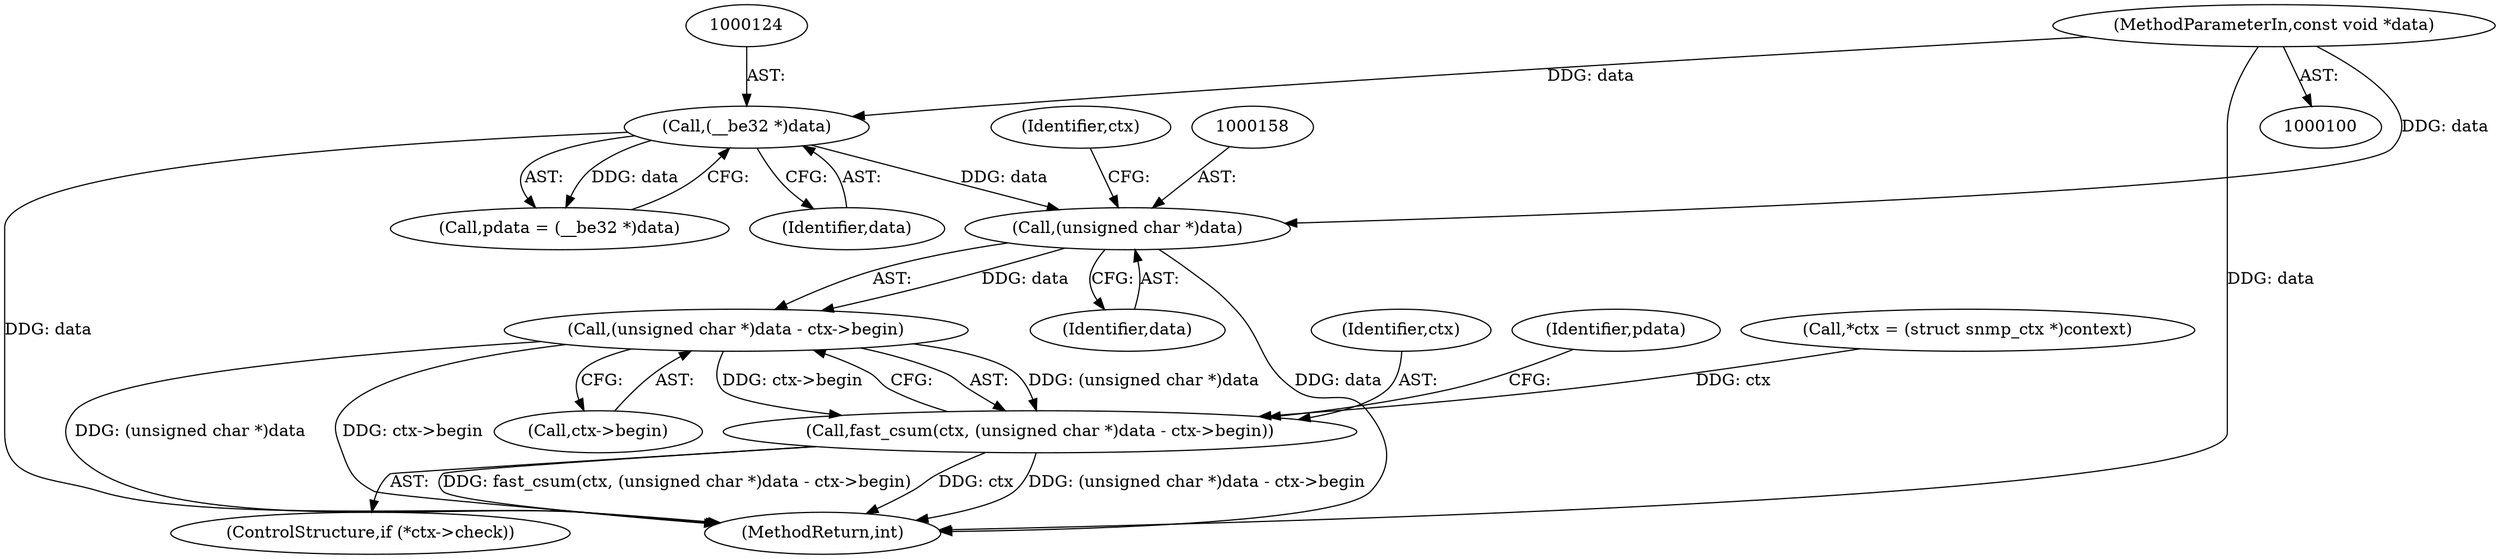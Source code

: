 digraph "0_linux_c4c07b4d6fa1f11880eab8e076d3d060ef3f55fc@pointer" {
"1000157" [label="(Call,(unsigned char *)data)"];
"1000123" [label="(Call,(__be32 *)data)"];
"1000104" [label="(MethodParameterIn,const void *data)"];
"1000156" [label="(Call,(unsigned char *)data - ctx->begin)"];
"1000154" [label="(Call,fast_csum(ctx, (unsigned char *)data - ctx->begin))"];
"1000154" [label="(Call,fast_csum(ctx, (unsigned char *)data - ctx->begin))"];
"1000121" [label="(Call,pdata = (__be32 *)data)"];
"1000157" [label="(Call,(unsigned char *)data)"];
"1000155" [label="(Identifier,ctx)"];
"1000104" [label="(MethodParameterIn,const void *data)"];
"1000159" [label="(Identifier,data)"];
"1000171" [label="(MethodReturn,int)"];
"1000125" [label="(Identifier,data)"];
"1000165" [label="(Identifier,pdata)"];
"1000156" [label="(Call,(unsigned char *)data - ctx->begin)"];
"1000161" [label="(Identifier,ctx)"];
"1000123" [label="(Call,(__be32 *)data)"];
"1000149" [label="(ControlStructure,if (*ctx->check))"];
"1000160" [label="(Call,ctx->begin)"];
"1000108" [label="(Call,*ctx = (struct snmp_ctx *)context)"];
"1000157" -> "1000156"  [label="AST: "];
"1000157" -> "1000159"  [label="CFG: "];
"1000158" -> "1000157"  [label="AST: "];
"1000159" -> "1000157"  [label="AST: "];
"1000161" -> "1000157"  [label="CFG: "];
"1000157" -> "1000171"  [label="DDG: data"];
"1000157" -> "1000156"  [label="DDG: data"];
"1000123" -> "1000157"  [label="DDG: data"];
"1000104" -> "1000157"  [label="DDG: data"];
"1000123" -> "1000121"  [label="AST: "];
"1000123" -> "1000125"  [label="CFG: "];
"1000124" -> "1000123"  [label="AST: "];
"1000125" -> "1000123"  [label="AST: "];
"1000121" -> "1000123"  [label="CFG: "];
"1000123" -> "1000171"  [label="DDG: data"];
"1000123" -> "1000121"  [label="DDG: data"];
"1000104" -> "1000123"  [label="DDG: data"];
"1000104" -> "1000100"  [label="AST: "];
"1000104" -> "1000171"  [label="DDG: data"];
"1000156" -> "1000154"  [label="AST: "];
"1000156" -> "1000160"  [label="CFG: "];
"1000160" -> "1000156"  [label="AST: "];
"1000154" -> "1000156"  [label="CFG: "];
"1000156" -> "1000171"  [label="DDG: (unsigned char *)data"];
"1000156" -> "1000171"  [label="DDG: ctx->begin"];
"1000156" -> "1000154"  [label="DDG: (unsigned char *)data"];
"1000156" -> "1000154"  [label="DDG: ctx->begin"];
"1000154" -> "1000149"  [label="AST: "];
"1000155" -> "1000154"  [label="AST: "];
"1000165" -> "1000154"  [label="CFG: "];
"1000154" -> "1000171"  [label="DDG: fast_csum(ctx, (unsigned char *)data - ctx->begin)"];
"1000154" -> "1000171"  [label="DDG: ctx"];
"1000154" -> "1000171"  [label="DDG: (unsigned char *)data - ctx->begin"];
"1000108" -> "1000154"  [label="DDG: ctx"];
}
